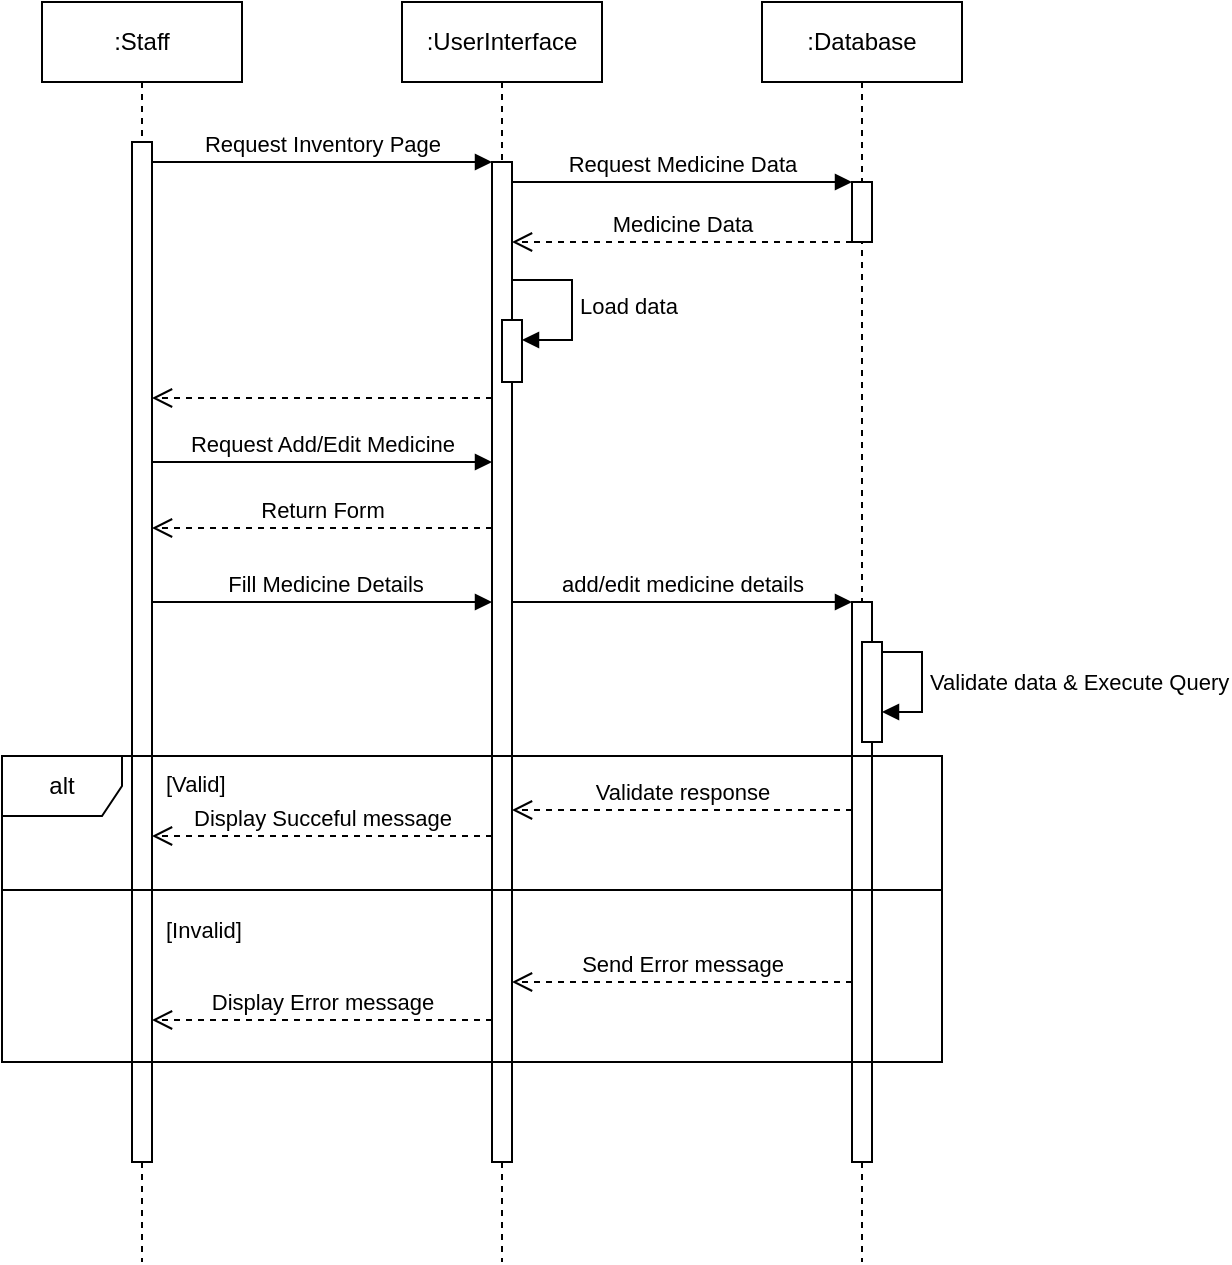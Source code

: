 <mxfile version="21.7.5" type="device">
  <diagram name="Page-1" id="2YBvvXClWsGukQMizWep">
    <mxGraphModel dx="954" dy="647" grid="1" gridSize="10" guides="1" tooltips="1" connect="1" arrows="1" fold="1" page="1" pageScale="1" pageWidth="850" pageHeight="1100" math="0" shadow="0">
      <root>
        <mxCell id="0" />
        <mxCell id="1" parent="0" />
        <mxCell id="aM9ryv3xv72pqoxQDRHE-1" value=":Staff" style="shape=umlLifeline;perimeter=lifelinePerimeter;whiteSpace=wrap;html=1;container=0;dropTarget=0;collapsible=0;recursiveResize=0;outlineConnect=0;portConstraint=eastwest;newEdgeStyle={&quot;edgeStyle&quot;:&quot;elbowEdgeStyle&quot;,&quot;elbow&quot;:&quot;vertical&quot;,&quot;curved&quot;:0,&quot;rounded&quot;:0};" parent="1" vertex="1">
          <mxGeometry x="40" y="40" width="100" height="630" as="geometry" />
        </mxCell>
        <mxCell id="aM9ryv3xv72pqoxQDRHE-2" value="" style="html=1;points=[];perimeter=orthogonalPerimeter;outlineConnect=0;targetShapes=umlLifeline;portConstraint=eastwest;newEdgeStyle={&quot;edgeStyle&quot;:&quot;elbowEdgeStyle&quot;,&quot;elbow&quot;:&quot;vertical&quot;,&quot;curved&quot;:0,&quot;rounded&quot;:0};" parent="aM9ryv3xv72pqoxQDRHE-1" vertex="1">
          <mxGeometry x="45" y="70" width="10" height="510" as="geometry" />
        </mxCell>
        <mxCell id="aM9ryv3xv72pqoxQDRHE-5" value=":UserInterface" style="shape=umlLifeline;perimeter=lifelinePerimeter;whiteSpace=wrap;html=1;container=0;dropTarget=0;collapsible=0;recursiveResize=0;outlineConnect=0;portConstraint=eastwest;newEdgeStyle={&quot;edgeStyle&quot;:&quot;elbowEdgeStyle&quot;,&quot;elbow&quot;:&quot;vertical&quot;,&quot;curved&quot;:0,&quot;rounded&quot;:0};" parent="1" vertex="1">
          <mxGeometry x="220" y="40" width="100" height="630" as="geometry" />
        </mxCell>
        <mxCell id="aM9ryv3xv72pqoxQDRHE-6" value="" style="html=1;points=[];perimeter=orthogonalPerimeter;outlineConnect=0;targetShapes=umlLifeline;portConstraint=eastwest;newEdgeStyle={&quot;edgeStyle&quot;:&quot;elbowEdgeStyle&quot;,&quot;elbow&quot;:&quot;vertical&quot;,&quot;curved&quot;:0,&quot;rounded&quot;:0};" parent="aM9ryv3xv72pqoxQDRHE-5" vertex="1">
          <mxGeometry x="45" y="80" width="10" height="500" as="geometry" />
        </mxCell>
        <mxCell id="N3ZSf7lj4xpZa0edTa9E-11" value="" style="html=1;points=[[0,0,0,0,5],[0,1,0,0,-5],[1,0,0,0,5],[1,1,0,0,-5]];perimeter=orthogonalPerimeter;outlineConnect=0;targetShapes=umlLifeline;portConstraint=eastwest;newEdgeStyle={&quot;curved&quot;:0,&quot;rounded&quot;:0};" vertex="1" parent="aM9ryv3xv72pqoxQDRHE-5">
          <mxGeometry x="50" y="159" width="10" height="31" as="geometry" />
        </mxCell>
        <mxCell id="N3ZSf7lj4xpZa0edTa9E-12" value="Load data" style="html=1;align=left;spacingLeft=2;endArrow=block;rounded=0;edgeStyle=orthogonalEdgeStyle;curved=0;rounded=0;" edge="1" target="N3ZSf7lj4xpZa0edTa9E-11" parent="aM9ryv3xv72pqoxQDRHE-5">
          <mxGeometry relative="1" as="geometry">
            <mxPoint x="55" y="139" as="sourcePoint" />
            <Array as="points">
              <mxPoint x="85" y="169" />
            </Array>
          </mxGeometry>
        </mxCell>
        <mxCell id="aM9ryv3xv72pqoxQDRHE-7" value="Request Inventory Page" style="html=1;verticalAlign=bottom;endArrow=block;edgeStyle=elbowEdgeStyle;elbow=vertical;curved=0;rounded=0;" parent="1" source="aM9ryv3xv72pqoxQDRHE-2" target="aM9ryv3xv72pqoxQDRHE-6" edge="1">
          <mxGeometry relative="1" as="geometry">
            <mxPoint x="195" y="130" as="sourcePoint" />
            <Array as="points">
              <mxPoint x="180" y="120" />
            </Array>
          </mxGeometry>
        </mxCell>
        <mxCell id="_pompeOwZ-lPK4ERRhYG-1" value=":Database" style="shape=umlLifeline;perimeter=lifelinePerimeter;whiteSpace=wrap;html=1;container=0;dropTarget=0;collapsible=0;recursiveResize=0;outlineConnect=0;portConstraint=eastwest;newEdgeStyle={&quot;edgeStyle&quot;:&quot;elbowEdgeStyle&quot;,&quot;elbow&quot;:&quot;vertical&quot;,&quot;curved&quot;:0,&quot;rounded&quot;:0};" parent="1" vertex="1">
          <mxGeometry x="400" y="40" width="100" height="630" as="geometry" />
        </mxCell>
        <mxCell id="_pompeOwZ-lPK4ERRhYG-27" value="Validate data &amp;amp; Execute Query" style="html=1;align=left;spacingLeft=2;endArrow=block;rounded=0;edgeStyle=orthogonalEdgeStyle;curved=0;rounded=0;" parent="_pompeOwZ-lPK4ERRhYG-1" edge="1">
          <mxGeometry relative="1" as="geometry">
            <mxPoint x="60" y="325" as="sourcePoint" />
            <Array as="points">
              <mxPoint x="80" y="325" />
              <mxPoint x="80" y="355" />
            </Array>
            <mxPoint x="60" y="355" as="targetPoint" />
          </mxGeometry>
        </mxCell>
        <mxCell id="_pompeOwZ-lPK4ERRhYG-28" value="" style="html=1;points=[];perimeter=orthogonalPerimeter;outlineConnect=0;targetShapes=umlLifeline;portConstraint=eastwest;newEdgeStyle={&quot;edgeStyle&quot;:&quot;elbowEdgeStyle&quot;,&quot;elbow&quot;:&quot;vertical&quot;,&quot;curved&quot;:0,&quot;rounded&quot;:0};" parent="_pompeOwZ-lPK4ERRhYG-1" vertex="1">
          <mxGeometry x="45" y="90" width="10" height="30" as="geometry" />
        </mxCell>
        <mxCell id="_pompeOwZ-lPK4ERRhYG-2" value="" style="html=1;points=[];perimeter=orthogonalPerimeter;outlineConnect=0;targetShapes=umlLifeline;portConstraint=eastwest;newEdgeStyle={&quot;edgeStyle&quot;:&quot;elbowEdgeStyle&quot;,&quot;elbow&quot;:&quot;vertical&quot;,&quot;curved&quot;:0,&quot;rounded&quot;:0};" parent="_pompeOwZ-lPK4ERRhYG-1" vertex="1">
          <mxGeometry x="45" y="300" width="10" height="280" as="geometry" />
        </mxCell>
        <mxCell id="_pompeOwZ-lPK4ERRhYG-31" value="" style="html=1;points=[[0,0,0,0,5],[0,1,0,0,-5],[1,0,0,0,5],[1,1,0,0,-5]];perimeter=orthogonalPerimeter;outlineConnect=0;targetShapes=umlLifeline;portConstraint=eastwest;newEdgeStyle={&quot;curved&quot;:0,&quot;rounded&quot;:0};" parent="_pompeOwZ-lPK4ERRhYG-1" vertex="1">
          <mxGeometry x="50" y="320" width="10" height="50" as="geometry" />
        </mxCell>
        <mxCell id="_pompeOwZ-lPK4ERRhYG-3" value="Request Medicine Data" style="html=1;verticalAlign=bottom;endArrow=block;edgeStyle=elbowEdgeStyle;elbow=vertical;curved=0;rounded=0;" parent="1" source="aM9ryv3xv72pqoxQDRHE-6" target="_pompeOwZ-lPK4ERRhYG-28" edge="1">
          <mxGeometry relative="1" as="geometry">
            <mxPoint x="280" y="130" as="sourcePoint" />
            <Array as="points">
              <mxPoint x="365" y="130" />
            </Array>
            <mxPoint x="440" y="130" as="targetPoint" />
          </mxGeometry>
        </mxCell>
        <mxCell id="_pompeOwZ-lPK4ERRhYG-5" value="Medicine Data" style="html=1;verticalAlign=bottom;endArrow=open;dashed=1;endSize=8;edgeStyle=elbowEdgeStyle;elbow=vertical;curved=0;rounded=0;" parent="1" source="_pompeOwZ-lPK4ERRhYG-28" target="aM9ryv3xv72pqoxQDRHE-6" edge="1">
          <mxGeometry relative="1" as="geometry">
            <mxPoint x="280" y="160" as="targetPoint" />
            <Array as="points">
              <mxPoint x="365" y="160" />
            </Array>
            <mxPoint x="430" y="160" as="sourcePoint" />
            <mxPoint as="offset" />
          </mxGeometry>
        </mxCell>
        <mxCell id="_pompeOwZ-lPK4ERRhYG-19" value="Request Add/Edit Medicine" style="html=1;verticalAlign=bottom;endArrow=block;edgeStyle=elbowEdgeStyle;elbow=vertical;curved=0;rounded=0;" parent="1" edge="1">
          <mxGeometry relative="1" as="geometry">
            <mxPoint x="95" y="270" as="sourcePoint" />
            <Array as="points">
              <mxPoint x="175" y="270" />
            </Array>
            <mxPoint x="265" y="270" as="targetPoint" />
          </mxGeometry>
        </mxCell>
        <mxCell id="_pompeOwZ-lPK4ERRhYG-22" value="&amp;nbsp;Fill Medicine Details" style="html=1;verticalAlign=bottom;endArrow=block;edgeStyle=elbowEdgeStyle;elbow=vertical;curved=0;rounded=0;" parent="1" edge="1">
          <mxGeometry relative="1" as="geometry">
            <mxPoint x="95" y="340" as="sourcePoint" />
            <Array as="points">
              <mxPoint x="180" y="340" />
            </Array>
            <mxPoint x="265" y="340" as="targetPoint" />
          </mxGeometry>
        </mxCell>
        <mxCell id="_pompeOwZ-lPK4ERRhYG-23" value="add/edit medicine details" style="html=1;verticalAlign=bottom;endArrow=block;edgeStyle=elbowEdgeStyle;elbow=vertical;curved=0;rounded=0;" parent="1" target="_pompeOwZ-lPK4ERRhYG-2" edge="1">
          <mxGeometry relative="1" as="geometry">
            <mxPoint x="275" y="340" as="sourcePoint" />
            <Array as="points">
              <mxPoint x="350" y="340" />
            </Array>
            <mxPoint x="440" y="340" as="targetPoint" />
            <mxPoint as="offset" />
          </mxGeometry>
        </mxCell>
        <mxCell id="_pompeOwZ-lPK4ERRhYG-40" value="alt" style="shape=umlFrame;whiteSpace=wrap;html=1;pointerEvents=0;" parent="1" vertex="1">
          <mxGeometry x="20" y="417" width="470" height="153" as="geometry" />
        </mxCell>
        <mxCell id="_pompeOwZ-lPK4ERRhYG-44" value="" style="line;strokeWidth=1;fillColor=none;align=left;verticalAlign=middle;spacingTop=-1;spacingLeft=3;spacingRight=3;rotatable=0;labelPosition=right;points=[];portConstraint=eastwest;strokeColor=inherit;" parent="1" vertex="1">
          <mxGeometry x="20" y="480" width="470" height="8" as="geometry" />
        </mxCell>
        <mxCell id="_pompeOwZ-lPK4ERRhYG-45" value="&lt;div style=&quot;text-align: center;&quot;&gt;&lt;span style=&quot;font-size: 11px; background-color: rgb(255, 255, 255);&quot;&gt;[Valid]&lt;/span&gt;&lt;/div&gt;" style="text;whiteSpace=wrap;html=1;" parent="1" vertex="1">
          <mxGeometry x="100" y="417" width="60" height="20" as="geometry" />
        </mxCell>
        <mxCell id="_pompeOwZ-lPK4ERRhYG-46" value="&lt;div style=&quot;text-align: center;&quot;&gt;&lt;span style=&quot;font-size: 11px; background-color: rgb(255, 255, 255);&quot;&gt;[Invalid]&lt;/span&gt;&lt;/div&gt;" style="text;whiteSpace=wrap;html=1;" parent="1" vertex="1">
          <mxGeometry x="100" y="490" width="60" height="20" as="geometry" />
        </mxCell>
        <mxCell id="N3ZSf7lj4xpZa0edTa9E-1" value="Display Succeful&amp;nbsp;message" style="html=1;verticalAlign=bottom;endArrow=open;dashed=1;endSize=8;curved=0;rounded=0;" edge="1" parent="1">
          <mxGeometry x="-0.002" relative="1" as="geometry">
            <mxPoint x="265" y="457" as="sourcePoint" />
            <mxPoint x="95" y="457" as="targetPoint" />
            <mxPoint as="offset" />
          </mxGeometry>
        </mxCell>
        <mxCell id="N3ZSf7lj4xpZa0edTa9E-2" value="Validate response" style="html=1;verticalAlign=bottom;endArrow=open;dashed=1;endSize=8;curved=0;rounded=0;" edge="1" parent="1">
          <mxGeometry relative="1" as="geometry">
            <mxPoint x="445" y="444" as="sourcePoint" />
            <mxPoint x="275" y="444" as="targetPoint" />
          </mxGeometry>
        </mxCell>
        <mxCell id="N3ZSf7lj4xpZa0edTa9E-3" value="Return Form" style="html=1;verticalAlign=bottom;endArrow=open;dashed=1;endSize=8;curved=0;rounded=0;" edge="1" parent="1">
          <mxGeometry relative="1" as="geometry">
            <mxPoint x="265" y="303" as="sourcePoint" />
            <mxPoint x="95" y="303" as="targetPoint" />
          </mxGeometry>
        </mxCell>
        <mxCell id="N3ZSf7lj4xpZa0edTa9E-13" value="" style="html=1;verticalAlign=bottom;endArrow=open;dashed=1;endSize=8;curved=0;rounded=0;" edge="1" parent="1">
          <mxGeometry relative="1" as="geometry">
            <mxPoint x="265" y="238.0" as="sourcePoint" />
            <mxPoint x="95" y="238.0" as="targetPoint" />
          </mxGeometry>
        </mxCell>
        <mxCell id="N3ZSf7lj4xpZa0edTa9E-14" value="Send Error message" style="html=1;verticalAlign=bottom;endArrow=open;dashed=1;endSize=8;curved=0;rounded=0;" edge="1" parent="1">
          <mxGeometry relative="1" as="geometry">
            <mxPoint x="445" y="530.0" as="sourcePoint" />
            <mxPoint x="275" y="530.0" as="targetPoint" />
          </mxGeometry>
        </mxCell>
        <mxCell id="N3ZSf7lj4xpZa0edTa9E-15" value="Display Error message" style="html=1;verticalAlign=bottom;endArrow=open;dashed=1;endSize=8;curved=0;rounded=0;" edge="1" parent="1">
          <mxGeometry relative="1" as="geometry">
            <mxPoint x="265" y="549.0" as="sourcePoint" />
            <mxPoint x="95" y="549.0" as="targetPoint" />
          </mxGeometry>
        </mxCell>
      </root>
    </mxGraphModel>
  </diagram>
</mxfile>
